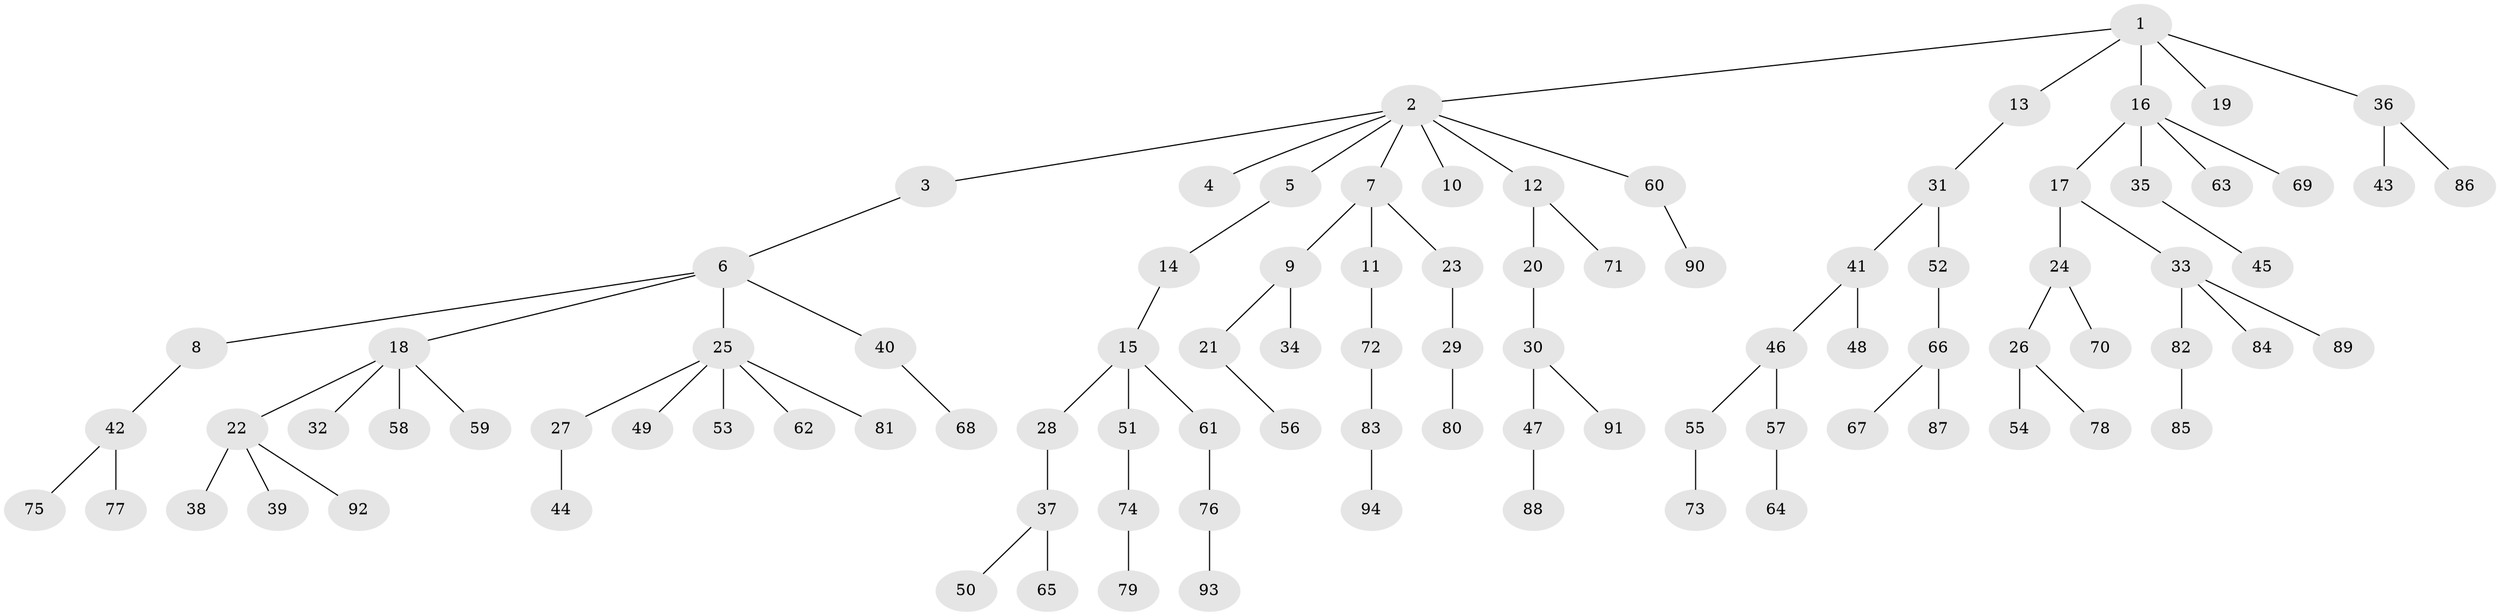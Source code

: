 // coarse degree distribution, {5: 0.06451612903225806, 7: 0.016129032258064516, 1: 0.5806451612903226, 2: 0.16129032258064516, 3: 0.11290322580645161, 4: 0.04838709677419355, 6: 0.016129032258064516}
// Generated by graph-tools (version 1.1) at 2025/42/03/06/25 10:42:03]
// undirected, 94 vertices, 93 edges
graph export_dot {
graph [start="1"]
  node [color=gray90,style=filled];
  1;
  2;
  3;
  4;
  5;
  6;
  7;
  8;
  9;
  10;
  11;
  12;
  13;
  14;
  15;
  16;
  17;
  18;
  19;
  20;
  21;
  22;
  23;
  24;
  25;
  26;
  27;
  28;
  29;
  30;
  31;
  32;
  33;
  34;
  35;
  36;
  37;
  38;
  39;
  40;
  41;
  42;
  43;
  44;
  45;
  46;
  47;
  48;
  49;
  50;
  51;
  52;
  53;
  54;
  55;
  56;
  57;
  58;
  59;
  60;
  61;
  62;
  63;
  64;
  65;
  66;
  67;
  68;
  69;
  70;
  71;
  72;
  73;
  74;
  75;
  76;
  77;
  78;
  79;
  80;
  81;
  82;
  83;
  84;
  85;
  86;
  87;
  88;
  89;
  90;
  91;
  92;
  93;
  94;
  1 -- 2;
  1 -- 13;
  1 -- 16;
  1 -- 19;
  1 -- 36;
  2 -- 3;
  2 -- 4;
  2 -- 5;
  2 -- 7;
  2 -- 10;
  2 -- 12;
  2 -- 60;
  3 -- 6;
  5 -- 14;
  6 -- 8;
  6 -- 18;
  6 -- 25;
  6 -- 40;
  7 -- 9;
  7 -- 11;
  7 -- 23;
  8 -- 42;
  9 -- 21;
  9 -- 34;
  11 -- 72;
  12 -- 20;
  12 -- 71;
  13 -- 31;
  14 -- 15;
  15 -- 28;
  15 -- 51;
  15 -- 61;
  16 -- 17;
  16 -- 35;
  16 -- 63;
  16 -- 69;
  17 -- 24;
  17 -- 33;
  18 -- 22;
  18 -- 32;
  18 -- 58;
  18 -- 59;
  20 -- 30;
  21 -- 56;
  22 -- 38;
  22 -- 39;
  22 -- 92;
  23 -- 29;
  24 -- 26;
  24 -- 70;
  25 -- 27;
  25 -- 49;
  25 -- 53;
  25 -- 62;
  25 -- 81;
  26 -- 54;
  26 -- 78;
  27 -- 44;
  28 -- 37;
  29 -- 80;
  30 -- 47;
  30 -- 91;
  31 -- 41;
  31 -- 52;
  33 -- 82;
  33 -- 84;
  33 -- 89;
  35 -- 45;
  36 -- 43;
  36 -- 86;
  37 -- 50;
  37 -- 65;
  40 -- 68;
  41 -- 46;
  41 -- 48;
  42 -- 75;
  42 -- 77;
  46 -- 55;
  46 -- 57;
  47 -- 88;
  51 -- 74;
  52 -- 66;
  55 -- 73;
  57 -- 64;
  60 -- 90;
  61 -- 76;
  66 -- 67;
  66 -- 87;
  72 -- 83;
  74 -- 79;
  76 -- 93;
  82 -- 85;
  83 -- 94;
}
